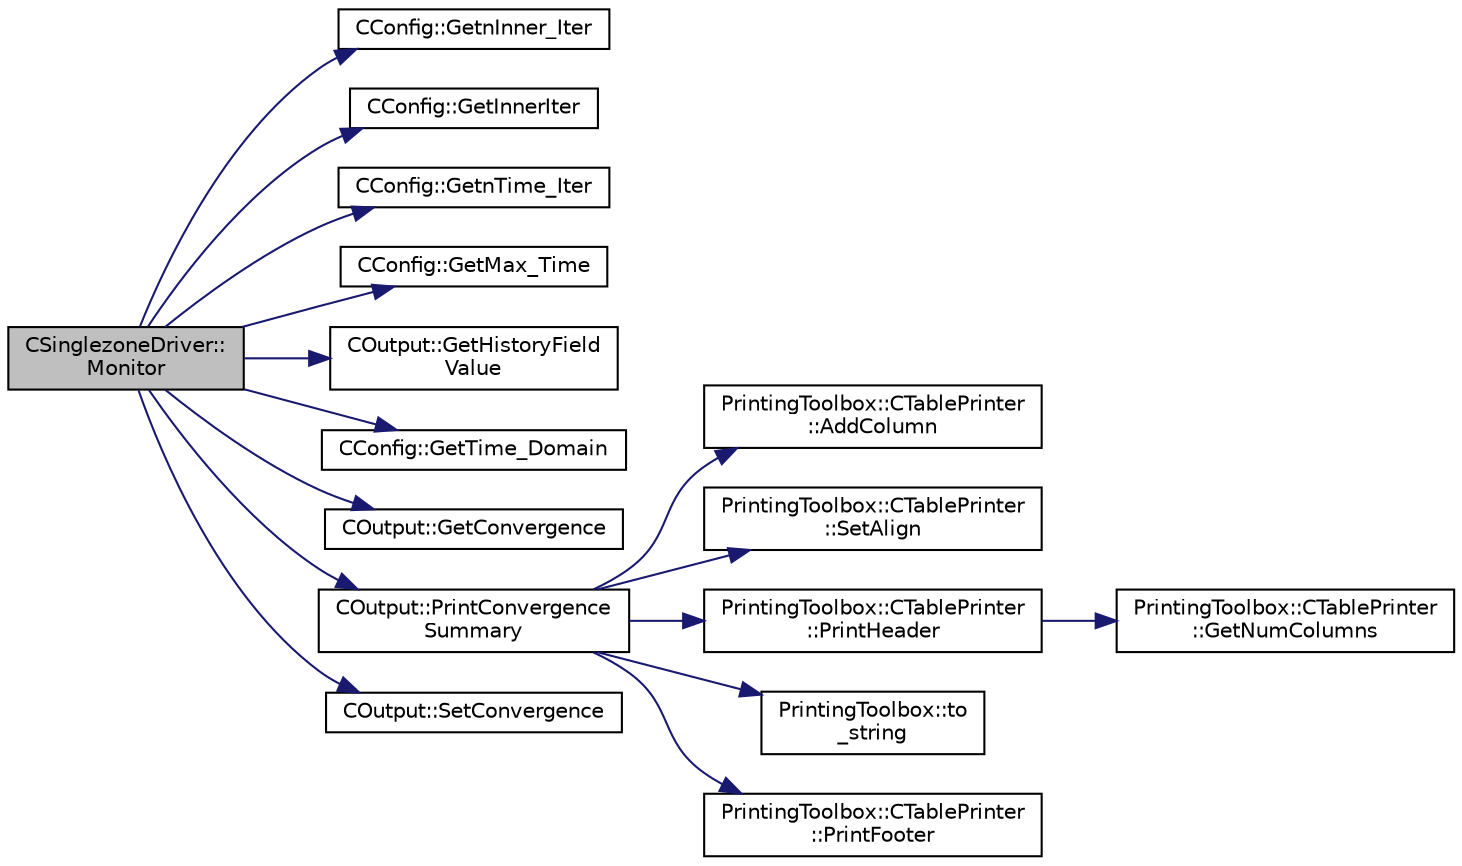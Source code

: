 digraph "CSinglezoneDriver::Monitor"
{
  edge [fontname="Helvetica",fontsize="10",labelfontname="Helvetica",labelfontsize="10"];
  node [fontname="Helvetica",fontsize="10",shape=record];
  rankdir="LR";
  Node209 [label="CSinglezoneDriver::\lMonitor",height=0.2,width=0.4,color="black", fillcolor="grey75", style="filled", fontcolor="black"];
  Node209 -> Node210 [color="midnightblue",fontsize="10",style="solid",fontname="Helvetica"];
  Node210 [label="CConfig::GetnInner_Iter",height=0.2,width=0.4,color="black", fillcolor="white", style="filled",URL="$class_c_config.html#a448aa905877c21aae95be81e73fbb27c",tooltip="Get the number of inner iterations. "];
  Node209 -> Node211 [color="midnightblue",fontsize="10",style="solid",fontname="Helvetica"];
  Node211 [label="CConfig::GetInnerIter",height=0.2,width=0.4,color="black", fillcolor="white", style="filled",URL="$class_c_config.html#afb04e3794a1a3cef3c5897f31f2efd2d",tooltip="Get the current FSI iteration number. "];
  Node209 -> Node212 [color="midnightblue",fontsize="10",style="solid",fontname="Helvetica"];
  Node212 [label="CConfig::GetnTime_Iter",height=0.2,width=0.4,color="black", fillcolor="white", style="filled",URL="$class_c_config.html#ace224394bbd9137de2367a6bd1cc9dcd",tooltip="Get the number of time iterations. "];
  Node209 -> Node213 [color="midnightblue",fontsize="10",style="solid",fontname="Helvetica"];
  Node213 [label="CConfig::GetMax_Time",height=0.2,width=0.4,color="black", fillcolor="white", style="filled",URL="$class_c_config.html#a8996e18a7d732a2594660586f983cb6a",tooltip="Get the maximum simulation time for time-domain problems. "];
  Node209 -> Node214 [color="midnightblue",fontsize="10",style="solid",fontname="Helvetica"];
  Node214 [label="COutput::GetHistoryField\lValue",height=0.2,width=0.4,color="black", fillcolor="white", style="filled",URL="$class_c_output.html#aee0f98850225dbdba4f30b0d4fc63e77",tooltip="Get the value of particular history output field. "];
  Node209 -> Node215 [color="midnightblue",fontsize="10",style="solid",fontname="Helvetica"];
  Node215 [label="CConfig::GetTime_Domain",height=0.2,width=0.4,color="black", fillcolor="white", style="filled",URL="$class_c_config.html#a6a11350b3c8d7577318be43cda6f7292",tooltip="Check if the multizone problem is solved for time domain. "];
  Node209 -> Node216 [color="midnightblue",fontsize="10",style="solid",fontname="Helvetica"];
  Node216 [label="COutput::GetConvergence",height=0.2,width=0.4,color="black", fillcolor="white", style="filled",URL="$class_c_output.html#a64ad9a7510dd45325d694f184ec5f6db",tooltip="Get convergence of the problem. "];
  Node209 -> Node217 [color="midnightblue",fontsize="10",style="solid",fontname="Helvetica"];
  Node217 [label="COutput::PrintConvergence\lSummary",height=0.2,width=0.4,color="black", fillcolor="white", style="filled",URL="$class_c_output.html#a383bf46bc29c7719974a59b3213b2ad3",tooltip="Print a summary of the convergence to screen. "];
  Node217 -> Node218 [color="midnightblue",fontsize="10",style="solid",fontname="Helvetica"];
  Node218 [label="PrintingToolbox::CTablePrinter\l::AddColumn",height=0.2,width=0.4,color="black", fillcolor="white", style="filled",URL="$class_printing_toolbox_1_1_c_table_printer.html#af3ddbf0da1a37cc37be7caac031dd4c4",tooltip="Add a column to the table by specifiying the header name and the width. "];
  Node217 -> Node219 [color="midnightblue",fontsize="10",style="solid",fontname="Helvetica"];
  Node219 [label="PrintingToolbox::CTablePrinter\l::SetAlign",height=0.2,width=0.4,color="black", fillcolor="white", style="filled",URL="$class_printing_toolbox_1_1_c_table_printer.html#ad3691499a7bfa024bf97a7fc00ef33c7",tooltip="Set the alignment of the table entries (CENTER only works for the header at the moment). "];
  Node217 -> Node220 [color="midnightblue",fontsize="10",style="solid",fontname="Helvetica"];
  Node220 [label="PrintingToolbox::CTablePrinter\l::PrintHeader",height=0.2,width=0.4,color="black", fillcolor="white", style="filled",URL="$class_printing_toolbox_1_1_c_table_printer.html#a475fafce69bdc78e973a2546e6e6be76",tooltip="Print the header. "];
  Node220 -> Node221 [color="midnightblue",fontsize="10",style="solid",fontname="Helvetica"];
  Node221 [label="PrintingToolbox::CTablePrinter\l::GetNumColumns",height=0.2,width=0.4,color="black", fillcolor="white", style="filled",URL="$class_printing_toolbox_1_1_c_table_printer.html#ace0a256a0479f734c338ae3648f28ed3",tooltip="Get number of columns of the table. "];
  Node217 -> Node222 [color="midnightblue",fontsize="10",style="solid",fontname="Helvetica"];
  Node222 [label="PrintingToolbox::to\l_string",height=0.2,width=0.4,color="black", fillcolor="white", style="filled",URL="$namespace_printing_toolbox.html#a382f3911ccba468c241c530ae0c78b63"];
  Node217 -> Node223 [color="midnightblue",fontsize="10",style="solid",fontname="Helvetica"];
  Node223 [label="PrintingToolbox::CTablePrinter\l::PrintFooter",height=0.2,width=0.4,color="black", fillcolor="white", style="filled",URL="$class_printing_toolbox_1_1_c_table_printer.html#ac1bc6229daf9b3181de565905281ee2a",tooltip="Print the footer. "];
  Node209 -> Node224 [color="midnightblue",fontsize="10",style="solid",fontname="Helvetica"];
  Node224 [label="COutput::SetConvergence",height=0.2,width=0.4,color="black", fillcolor="white", style="filled",URL="$class_c_output.html#a019dbfecca599d8724009d791986c613",tooltip="Set the value of the convergence flag. "];
}
